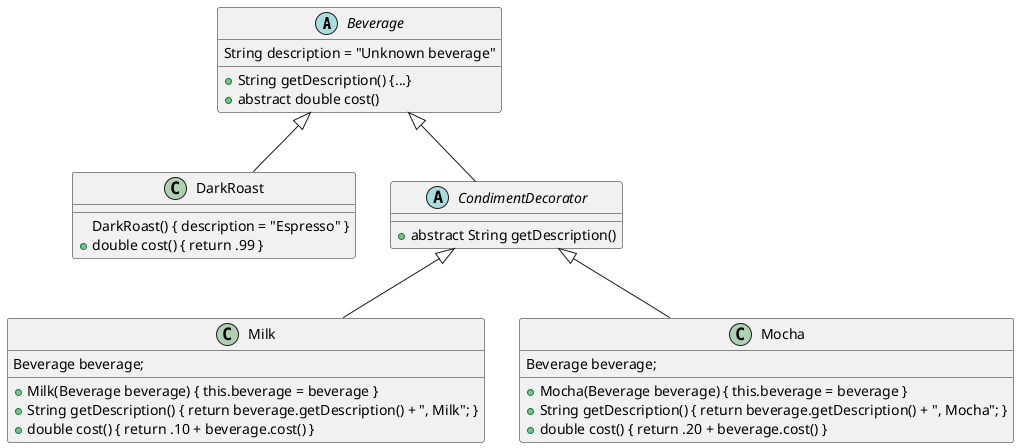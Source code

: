 @startuml Decorator

abstract class Beverage {
  {field} String description = "Unknown beverage"
  {method} + String getDescription() {...}
  {method} + abstract double cost()
}

class DarkRoast extends Beverage {
  {method} DarkRoast() { description = "Espresso" }
  {method} + double cost() { return .99 }
}

abstract class CondimentDecorator extends Beverage {
  {method} + abstract String getDescription()
}

class Milk extends CondimentDecorator {
  {field} Beverage beverage;
  {method} + Milk(Beverage beverage) { this.beverage = beverage }
  {method} + String getDescription() { return beverage.getDescription() + ", Milk"; }
  {method} + double cost() { return .10 + beverage.cost() }
}

class Mocha extends CondimentDecorator {
  {field} Beverage beverage;
  {method} + Mocha(Beverage beverage) { this.beverage = beverage }
  {method} + String getDescription() { return beverage.getDescription() + ", Mocha"; }
  {method} + double cost() { return .20 + beverage.cost() }
}

@enduml